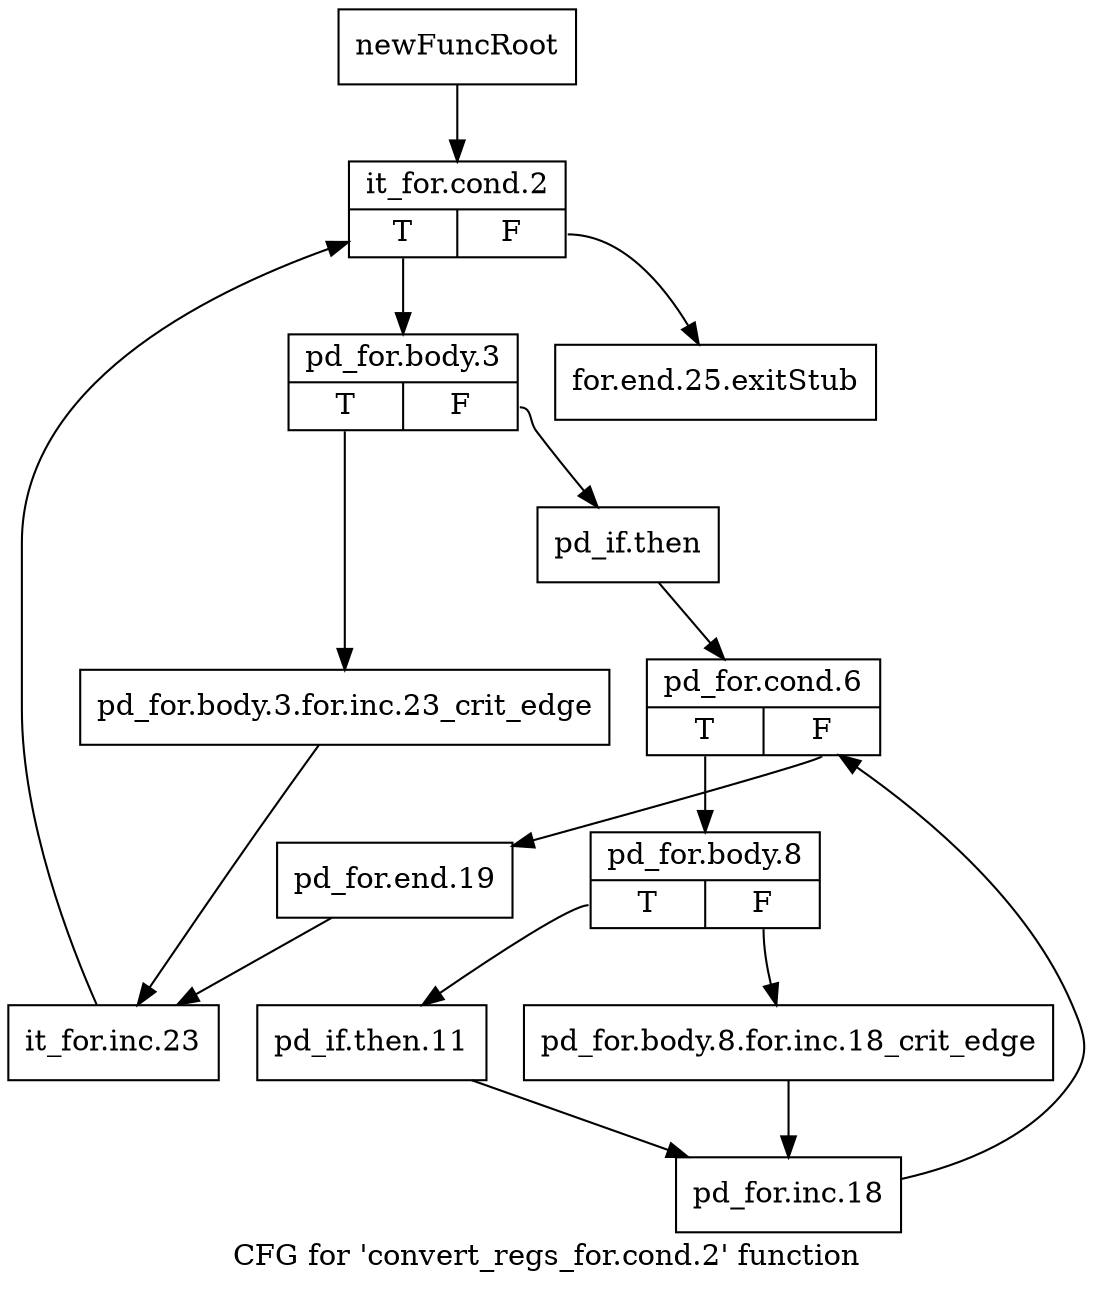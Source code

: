 digraph "CFG for 'convert_regs_for.cond.2' function" {
	label="CFG for 'convert_regs_for.cond.2' function";

	Node0xb8e5a20 [shape=record,label="{newFuncRoot}"];
	Node0xb8e5a20 -> Node0xb8e5ac0;
	Node0xb8e5a70 [shape=record,label="{for.end.25.exitStub}"];
	Node0xb8e5ac0 [shape=record,label="{it_for.cond.2|{<s0>T|<s1>F}}"];
	Node0xb8e5ac0:s0 -> Node0xb8e5b10;
	Node0xb8e5ac0:s1 -> Node0xb8e5a70;
	Node0xb8e5b10 [shape=record,label="{pd_for.body.3|{<s0>T|<s1>F}}"];
	Node0xb8e5b10:s0 -> Node0xb8e6630;
	Node0xb8e5b10:s1 -> Node0xb8e5b60;
	Node0xb8e5b60 [shape=record,label="{pd_if.then}"];
	Node0xb8e5b60 -> Node0xb8e5bb0;
	Node0xb8e5bb0 [shape=record,label="{pd_for.cond.6|{<s0>T|<s1>F}}"];
	Node0xb8e5bb0:s0 -> Node0xb8e64f0;
	Node0xb8e5bb0:s1 -> Node0xb8e5c00;
	Node0xb8e5c00 [shape=record,label="{pd_for.end.19}"];
	Node0xb8e5c00 -> Node0xb8e6680;
	Node0xb8e64f0 [shape=record,label="{pd_for.body.8|{<s0>T|<s1>F}}"];
	Node0xb8e64f0:s0 -> Node0xb8e6590;
	Node0xb8e64f0:s1 -> Node0xb8e6540;
	Node0xb8e6540 [shape=record,label="{pd_for.body.8.for.inc.18_crit_edge}"];
	Node0xb8e6540 -> Node0xb8e65e0;
	Node0xb8e6590 [shape=record,label="{pd_if.then.11}"];
	Node0xb8e6590 -> Node0xb8e65e0;
	Node0xb8e65e0 [shape=record,label="{pd_for.inc.18}"];
	Node0xb8e65e0 -> Node0xb8e5bb0;
	Node0xb8e6630 [shape=record,label="{pd_for.body.3.for.inc.23_crit_edge}"];
	Node0xb8e6630 -> Node0xb8e6680;
	Node0xb8e6680 [shape=record,label="{it_for.inc.23}"];
	Node0xb8e6680 -> Node0xb8e5ac0;
}
